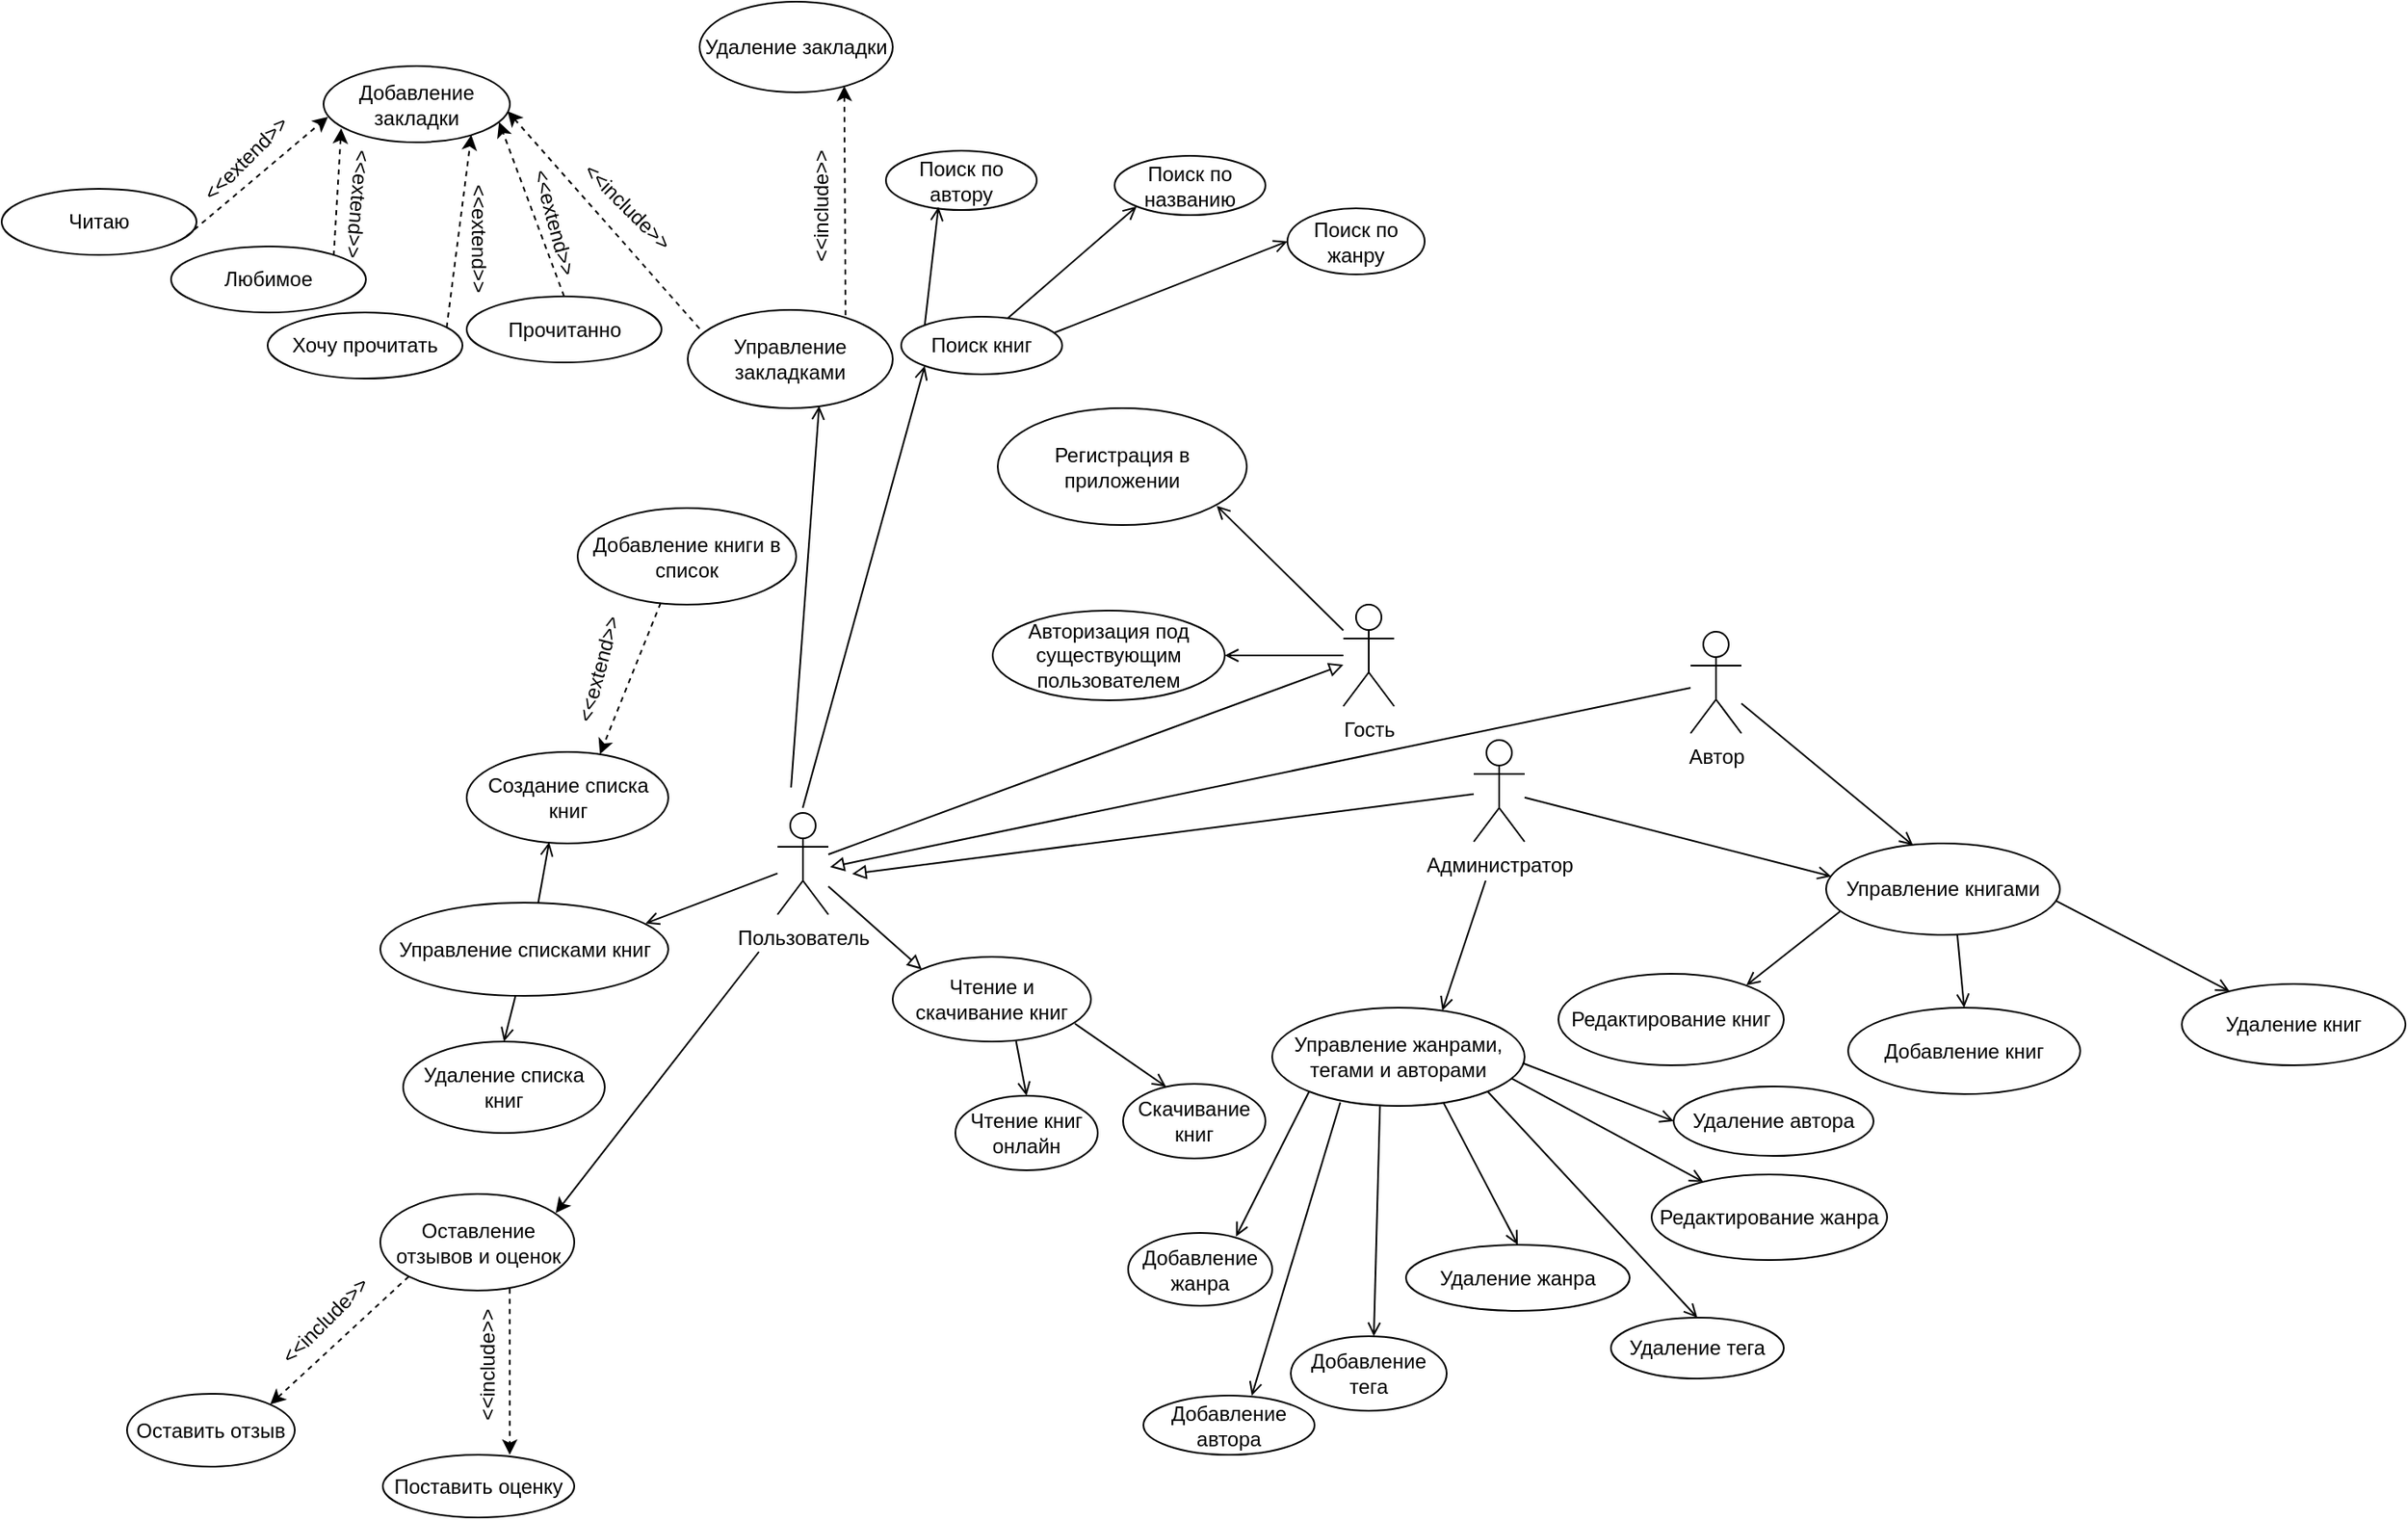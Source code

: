 <mxfile version="24.9.0">
  <diagram name="Страница — 1" id="FpuFNqsItPVQn4xeZ9Ur">
    <mxGraphModel dx="1341" dy="379" grid="0" gridSize="10" guides="1" tooltips="1" connect="1" arrows="1" fold="1" page="0" pageScale="1" pageWidth="827" pageHeight="1169" math="0" shadow="0">
      <root>
        <mxCell id="0" />
        <mxCell id="1" parent="0" />
        <mxCell id="2eWRijvYDjNiIJWqR0ik-3" style="edgeStyle=orthogonalEdgeStyle;rounded=0;orthogonalLoop=1;jettySize=auto;html=1;entryX=1;entryY=0.5;entryDx=0;entryDy=0;endArrow=open;endFill=0;strokeColor=default;align=center;verticalAlign=middle;fontFamily=Helvetica;fontSize=11;fontColor=default;labelBackgroundColor=default;startArrow=none;startFill=0;" parent="1" source="2eWRijvYDjNiIJWqR0ik-1" target="2eWRijvYDjNiIJWqR0ik-2" edge="1">
          <mxGeometry relative="1" as="geometry" />
        </mxCell>
        <mxCell id="2eWRijvYDjNiIJWqR0ik-1" value="Гость" style="shape=umlActor;verticalLabelPosition=bottom;verticalAlign=top;html=1;outlineConnect=0;" parent="1" vertex="1">
          <mxGeometry x="347" y="372" width="30" height="60" as="geometry" />
        </mxCell>
        <mxCell id="2eWRijvYDjNiIJWqR0ik-2" value="Авторизация под существующим пользователем" style="ellipse;whiteSpace=wrap;html=1;" parent="1" vertex="1">
          <mxGeometry x="140" y="375.5" width="137" height="53" as="geometry" />
        </mxCell>
        <mxCell id="2eWRijvYDjNiIJWqR0ik-4" value="Регистрация в приложении" style="ellipse;whiteSpace=wrap;html=1;" parent="1" vertex="1">
          <mxGeometry x="143" y="256" width="147" height="69" as="geometry" />
        </mxCell>
        <mxCell id="2eWRijvYDjNiIJWqR0ik-6" value="Администратор" style="shape=umlActor;verticalLabelPosition=bottom;verticalAlign=top;html=1;outlineConnect=0;" parent="1" vertex="1">
          <mxGeometry x="424" y="452" width="30" height="60" as="geometry" />
        </mxCell>
        <mxCell id="2eWRijvYDjNiIJWqR0ik-16" value="Пользователь" style="shape=umlActor;verticalLabelPosition=bottom;verticalAlign=top;html=1;outlineConnect=0;" parent="1" vertex="1">
          <mxGeometry x="13" y="495" width="30" height="60" as="geometry" />
        </mxCell>
        <mxCell id="NlARgI9Lwy11cCyt6wGb-3" value="Автор" style="shape=umlActor;verticalLabelPosition=bottom;verticalAlign=top;html=1;outlineConnect=0;" parent="1" vertex="1">
          <mxGeometry x="552" y="388" width="30" height="60" as="geometry" />
        </mxCell>
        <mxCell id="NlARgI9Lwy11cCyt6wGb-4" value="Добавление книг" style="ellipse;whiteSpace=wrap;html=1;" parent="1" vertex="1">
          <mxGeometry x="645" y="610" width="137" height="51" as="geometry" />
        </mxCell>
        <mxCell id="NlARgI9Lwy11cCyt6wGb-6" value="Удаление книг" style="ellipse;whiteSpace=wrap;html=1;" parent="1" vertex="1">
          <mxGeometry x="842" y="596" width="132" height="48" as="geometry" />
        </mxCell>
        <mxCell id="NlARgI9Lwy11cCyt6wGb-8" value="Редактирование книг" style="ellipse;whiteSpace=wrap;html=1;" parent="1" vertex="1">
          <mxGeometry x="474" y="590" width="133" height="54" as="geometry" />
        </mxCell>
        <mxCell id="NlARgI9Lwy11cCyt6wGb-10" value="Управление жанрами, тегами и авторами" style="ellipse;whiteSpace=wrap;html=1;" parent="1" vertex="1">
          <mxGeometry x="305" y="610" width="149" height="58" as="geometry" />
        </mxCell>
        <mxCell id="f_kvPtqis9Xx08yiwRj5-8" value="" style="endArrow=none;html=1;rounded=0;endFill=0;startArrow=block;startFill=0;" parent="1" target="NlARgI9Lwy11cCyt6wGb-3" edge="1">
          <mxGeometry width="50" height="50" relative="1" as="geometry">
            <mxPoint x="44" y="527" as="sourcePoint" />
            <mxPoint x="338" y="288" as="targetPoint" />
          </mxGeometry>
        </mxCell>
        <mxCell id="f_kvPtqis9Xx08yiwRj5-9" value="Управление книгами" style="ellipse;whiteSpace=wrap;html=1;" parent="1" vertex="1">
          <mxGeometry x="632" y="513" width="138" height="54" as="geometry" />
        </mxCell>
        <mxCell id="f_kvPtqis9Xx08yiwRj5-11" value="Управление списками книг" style="ellipse;whiteSpace=wrap;html=1;" parent="1" vertex="1">
          <mxGeometry x="-221.5" y="548" width="170" height="55" as="geometry" />
        </mxCell>
        <mxCell id="f_kvPtqis9Xx08yiwRj5-12" value="Создание списка книг" style="ellipse;whiteSpace=wrap;html=1;" parent="1" vertex="1">
          <mxGeometry x="-170.5" y="459" width="119" height="54" as="geometry" />
        </mxCell>
        <mxCell id="f_kvPtqis9Xx08yiwRj5-13" value="Удаление списка книг" style="ellipse;whiteSpace=wrap;html=1;" parent="1" vertex="1">
          <mxGeometry x="-208" y="630" width="119" height="54" as="geometry" />
        </mxCell>
        <mxCell id="f_kvPtqis9Xx08yiwRj5-17" value="Добавление книги в список" style="ellipse;whiteSpace=wrap;html=1;" parent="1" vertex="1">
          <mxGeometry x="-105" y="315" width="129" height="57" as="geometry" />
        </mxCell>
        <mxCell id="f_kvPtqis9Xx08yiwRj5-18" value="" style="endArrow=classic;html=1;rounded=0;entryX=0.661;entryY=0.025;entryDx=0;entryDy=0;dashed=1;entryPerimeter=0;exitX=0.38;exitY=0.982;exitDx=0;exitDy=0;exitPerimeter=0;" parent="1" source="f_kvPtqis9Xx08yiwRj5-17" target="f_kvPtqis9Xx08yiwRj5-12" edge="1">
          <mxGeometry width="50" height="50" relative="1" as="geometry">
            <mxPoint x="-269" y="494" as="sourcePoint" />
            <mxPoint x="26.5" y="587" as="targetPoint" />
          </mxGeometry>
        </mxCell>
        <mxCell id="f_kvPtqis9Xx08yiwRj5-19" value="&amp;lt;&amp;lt;extend&amp;gt;&amp;gt;" style="text;html=1;align=center;verticalAlign=middle;resizable=0;points=[];autosize=1;strokeColor=none;fillColor=none;rotation=-75;" parent="1" vertex="1">
          <mxGeometry x="-133.5" y="398" width="82" height="26" as="geometry" />
        </mxCell>
        <mxCell id="f_kvPtqis9Xx08yiwRj5-21" value="" style="endArrow=none;html=1;rounded=0;exitX=0.5;exitY=0;exitDx=0;exitDy=0;entryX=0.47;entryY=0.994;entryDx=0;entryDy=0;entryPerimeter=0;endFill=0;startArrow=open;startFill=0;strokeColor=default;align=center;verticalAlign=middle;fontFamily=Helvetica;fontSize=11;fontColor=default;labelBackgroundColor=default;" parent="1" source="f_kvPtqis9Xx08yiwRj5-13" target="f_kvPtqis9Xx08yiwRj5-11" edge="1">
          <mxGeometry width="50" height="50" relative="1" as="geometry">
            <mxPoint x="-103.5" y="614" as="sourcePoint" />
            <mxPoint x="-53.5" y="564" as="targetPoint" />
          </mxGeometry>
        </mxCell>
        <mxCell id="f_kvPtqis9Xx08yiwRj5-22" value="" style="endArrow=none;html=1;rounded=0;entryX=0.548;entryY=0.009;entryDx=0;entryDy=0;entryPerimeter=0;exitX=0.409;exitY=0.986;exitDx=0;exitDy=0;exitPerimeter=0;endFill=0;startArrow=open;startFill=0;" parent="1" source="f_kvPtqis9Xx08yiwRj5-12" target="f_kvPtqis9Xx08yiwRj5-11" edge="1">
          <mxGeometry width="50" height="50" relative="1" as="geometry">
            <mxPoint x="-283.5" y="755" as="sourcePoint" />
            <mxPoint x="-233.5" y="705" as="targetPoint" />
          </mxGeometry>
        </mxCell>
        <mxCell id="f_kvPtqis9Xx08yiwRj5-23" value="" style="endArrow=block;html=1;rounded=0;endFill=0;" parent="1" source="2eWRijvYDjNiIJWqR0ik-6" edge="1">
          <mxGeometry width="50" height="50" relative="1" as="geometry">
            <mxPoint x="458" y="503" as="sourcePoint" />
            <mxPoint x="57" y="531" as="targetPoint" />
          </mxGeometry>
        </mxCell>
        <mxCell id="f_kvPtqis9Xx08yiwRj5-25" value="Добавление жанра" style="ellipse;whiteSpace=wrap;html=1;" parent="1" vertex="1">
          <mxGeometry x="220" y="743" width="85" height="43" as="geometry" />
        </mxCell>
        <mxCell id="f_kvPtqis9Xx08yiwRj5-26" value="Удаление жанра" style="ellipse;whiteSpace=wrap;html=1;" parent="1" vertex="1">
          <mxGeometry x="384" y="750" width="132" height="39" as="geometry" />
        </mxCell>
        <mxCell id="f_kvPtqis9Xx08yiwRj5-27" value="Редактирование жанра" style="ellipse;whiteSpace=wrap;html=1;" parent="1" vertex="1">
          <mxGeometry x="529" y="708.5" width="139" height="50.5" as="geometry" />
        </mxCell>
        <mxCell id="f_kvPtqis9Xx08yiwRj5-28" value="" style="endArrow=open;html=1;rounded=0;entryX=0.022;entryY=0.36;entryDx=0;entryDy=0;entryPerimeter=0;endFill=0;strokeColor=default;align=center;verticalAlign=middle;fontFamily=Helvetica;fontSize=11;fontColor=default;labelBackgroundColor=default;startArrow=none;startFill=0;" parent="1" source="2eWRijvYDjNiIJWqR0ik-6" target="f_kvPtqis9Xx08yiwRj5-9" edge="1">
          <mxGeometry width="50" height="50" relative="1" as="geometry">
            <mxPoint x="508" y="515" as="sourcePoint" />
            <mxPoint x="608" y="473" as="targetPoint" />
          </mxGeometry>
        </mxCell>
        <mxCell id="f_kvPtqis9Xx08yiwRj5-29" value="" style="endArrow=open;html=1;rounded=0;entryX=0.879;entryY=0.835;entryDx=0;entryDy=0;entryPerimeter=0;endFill=0;strokeColor=default;align=center;verticalAlign=middle;fontFamily=Helvetica;fontSize=11;fontColor=default;labelBackgroundColor=default;startArrow=none;startFill=0;" parent="1" source="2eWRijvYDjNiIJWqR0ik-1" target="2eWRijvYDjNiIJWqR0ik-4" edge="1">
          <mxGeometry width="50" height="50" relative="1" as="geometry">
            <mxPoint x="251" y="379" as="sourcePoint" />
            <mxPoint x="301" y="329" as="targetPoint" />
          </mxGeometry>
        </mxCell>
        <mxCell id="f_kvPtqis9Xx08yiwRj5-30" value="" style="endArrow=open;html=1;rounded=0;entryX=0.921;entryY=0.223;entryDx=0;entryDy=0;entryPerimeter=0;endFill=0;strokeColor=default;align=center;verticalAlign=middle;fontFamily=Helvetica;fontSize=11;fontColor=default;labelBackgroundColor=default;startArrow=none;startFill=0;" parent="1" source="2eWRijvYDjNiIJWqR0ik-16" target="f_kvPtqis9Xx08yiwRj5-11" edge="1">
          <mxGeometry width="50" height="50" relative="1" as="geometry">
            <mxPoint x="-201" y="597" as="sourcePoint" />
            <mxPoint x="-151" y="547" as="targetPoint" />
          </mxGeometry>
        </mxCell>
        <mxCell id="f_kvPtqis9Xx08yiwRj5-35" value="Управление закладками" style="ellipse;whiteSpace=wrap;html=1;" parent="1" vertex="1">
          <mxGeometry x="-40" y="198" width="121" height="58" as="geometry" />
        </mxCell>
        <mxCell id="f_kvPtqis9Xx08yiwRj5-36" value="Добавление закладки" style="ellipse;whiteSpace=wrap;html=1;" parent="1" vertex="1">
          <mxGeometry x="-255" y="54" width="110" height="45" as="geometry" />
        </mxCell>
        <mxCell id="f_kvPtqis9Xx08yiwRj5-37" value="Удаление закладки" style="ellipse;whiteSpace=wrap;html=1;" parent="1" vertex="1">
          <mxGeometry x="-33" y="16" width="114" height="53.5" as="geometry" />
        </mxCell>
        <mxCell id="f_kvPtqis9Xx08yiwRj5-38" value="" style="endArrow=none;html=1;rounded=0;entryX=0.076;entryY=0.235;entryDx=0;entryDy=0;entryPerimeter=0;exitX=0.987;exitY=0.591;exitDx=0;exitDy=0;exitPerimeter=0;endFill=0;startArrow=classic;startFill=1;dashed=1;" parent="1" source="f_kvPtqis9Xx08yiwRj5-36" target="f_kvPtqis9Xx08yiwRj5-35" edge="1">
          <mxGeometry width="50" height="50" relative="1" as="geometry">
            <mxPoint x="-35" y="760" as="sourcePoint" />
            <mxPoint x="7" y="718" as="targetPoint" />
          </mxGeometry>
        </mxCell>
        <mxCell id="f_kvPtqis9Xx08yiwRj5-39" value="" style="endArrow=none;html=1;rounded=0;exitX=0.749;exitY=0.929;exitDx=0;exitDy=0;exitPerimeter=0;endFill=0;startArrow=classic;startFill=1;strokeColor=default;align=center;verticalAlign=middle;fontFamily=Helvetica;fontSize=11;fontColor=default;labelBackgroundColor=default;entryX=0.77;entryY=0.077;entryDx=0;entryDy=0;entryPerimeter=0;dashed=1;" parent="1" source="f_kvPtqis9Xx08yiwRj5-37" target="f_kvPtqis9Xx08yiwRj5-35" edge="1">
          <mxGeometry width="50" height="50" relative="1" as="geometry">
            <mxPoint x="31.98" y="67.998" as="sourcePoint" />
            <mxPoint x="58" y="204.73" as="targetPoint" />
          </mxGeometry>
        </mxCell>
        <mxCell id="f_kvPtqis9Xx08yiwRj5-42" value="" style="endArrow=classic;html=1;rounded=0;dashed=1;exitX=0.5;exitY=0;exitDx=0;exitDy=0;entryX=0.942;entryY=0.734;entryDx=0;entryDy=0;entryPerimeter=0;" parent="1" source="f_kvPtqis9Xx08yiwRj5-89" target="f_kvPtqis9Xx08yiwRj5-36" edge="1">
          <mxGeometry width="50" height="50" relative="1" as="geometry">
            <mxPoint x="-130" y="233" as="sourcePoint" />
            <mxPoint x="-29" y="283" as="targetPoint" />
          </mxGeometry>
        </mxCell>
        <mxCell id="f_kvPtqis9Xx08yiwRj5-43" value="&amp;lt;&amp;lt;extend&amp;gt;&amp;gt;" style="text;html=1;align=center;verticalAlign=middle;resizable=0;points=[];autosize=1;strokeColor=none;fillColor=none;rotation=75;" parent="1" vertex="1">
          <mxGeometry x="-160" y="133" width="82" height="26" as="geometry" />
        </mxCell>
        <mxCell id="f_kvPtqis9Xx08yiwRj5-44" value="" style="endArrow=open;html=1;rounded=0;entryX=0.641;entryY=0.976;entryDx=0;entryDy=0;endFill=0;entryPerimeter=0;" parent="1" target="f_kvPtqis9Xx08yiwRj5-35" edge="1">
          <mxGeometry width="50" height="50" relative="1" as="geometry">
            <mxPoint x="21" y="480" as="sourcePoint" />
            <mxPoint x="137" y="602" as="targetPoint" />
          </mxGeometry>
        </mxCell>
        <mxCell id="f_kvPtqis9Xx08yiwRj5-45" value="" style="endArrow=open;html=1;rounded=0;entryX=0.372;entryY=0.021;entryDx=0;entryDy=0;entryPerimeter=0;endFill=0;strokeColor=default;align=center;verticalAlign=middle;fontFamily=Helvetica;fontSize=11;fontColor=default;labelBackgroundColor=default;startArrow=none;startFill=0;" parent="1" source="NlARgI9Lwy11cCyt6wGb-3" target="f_kvPtqis9Xx08yiwRj5-9" edge="1">
          <mxGeometry width="50" height="50" relative="1" as="geometry">
            <mxPoint x="659" y="520" as="sourcePoint" />
            <mxPoint x="709" y="470" as="targetPoint" />
          </mxGeometry>
        </mxCell>
        <mxCell id="f_kvPtqis9Xx08yiwRj5-46" value="Чтение и скачивание книг" style="ellipse;whiteSpace=wrap;html=1;" parent="1" vertex="1">
          <mxGeometry x="81" y="580" width="117" height="50" as="geometry" />
        </mxCell>
        <mxCell id="f_kvPtqis9Xx08yiwRj5-47" value="" style="endArrow=open;html=1;rounded=0;exitX=0.679;exitY=0.969;exitDx=0;exitDy=0;exitPerimeter=0;entryX=0.5;entryY=0;entryDx=0;entryDy=0;endFill=0;strokeColor=default;align=center;verticalAlign=middle;fontFamily=Helvetica;fontSize=11;fontColor=default;labelBackgroundColor=default;startArrow=none;startFill=0;" parent="1" source="NlARgI9Lwy11cCyt6wGb-10" target="f_kvPtqis9Xx08yiwRj5-26" edge="1">
          <mxGeometry width="50" height="50" relative="1" as="geometry">
            <mxPoint x="169" y="686" as="sourcePoint" />
            <mxPoint x="219" y="636" as="targetPoint" />
          </mxGeometry>
        </mxCell>
        <mxCell id="f_kvPtqis9Xx08yiwRj5-48" value="" style="endArrow=open;html=1;rounded=0;exitX=0.949;exitY=0.72;exitDx=0;exitDy=0;exitPerimeter=0;endFill=0;strokeColor=default;align=center;verticalAlign=middle;fontFamily=Helvetica;fontSize=11;fontColor=default;labelBackgroundColor=default;startArrow=none;startFill=0;" parent="1" source="NlARgI9Lwy11cCyt6wGb-10" target="f_kvPtqis9Xx08yiwRj5-27" edge="1">
          <mxGeometry width="50" height="50" relative="1" as="geometry">
            <mxPoint x="467" y="711" as="sourcePoint" />
            <mxPoint x="499" y="750" as="targetPoint" />
          </mxGeometry>
        </mxCell>
        <mxCell id="f_kvPtqis9Xx08yiwRj5-49" value="" style="endArrow=open;html=1;rounded=0;exitX=0;exitY=1;exitDx=0;exitDy=0;entryX=0.749;entryY=0.049;entryDx=0;entryDy=0;endFill=0;entryPerimeter=0;strokeColor=default;align=center;verticalAlign=middle;fontFamily=Helvetica;fontSize=11;fontColor=default;labelBackgroundColor=default;startArrow=none;startFill=0;" parent="1" source="NlARgI9Lwy11cCyt6wGb-10" target="f_kvPtqis9Xx08yiwRj5-25" edge="1">
          <mxGeometry width="50" height="50" relative="1" as="geometry">
            <mxPoint x="439" y="731" as="sourcePoint" />
            <mxPoint x="471" y="770" as="targetPoint" />
          </mxGeometry>
        </mxCell>
        <mxCell id="f_kvPtqis9Xx08yiwRj5-50" value="" style="endArrow=open;html=1;rounded=0;exitX=0.059;exitY=0.745;exitDx=0;exitDy=0;exitPerimeter=0;entryX=0.834;entryY=0.125;entryDx=0;entryDy=0;entryPerimeter=0;endFill=0;strokeColor=default;align=center;verticalAlign=middle;fontFamily=Helvetica;fontSize=11;fontColor=default;labelBackgroundColor=default;startArrow=none;startFill=0;" parent="1" source="f_kvPtqis9Xx08yiwRj5-9" target="NlARgI9Lwy11cCyt6wGb-8" edge="1">
          <mxGeometry width="50" height="50" relative="1" as="geometry">
            <mxPoint x="613" y="626" as="sourcePoint" />
            <mxPoint x="663" y="576" as="targetPoint" />
          </mxGeometry>
        </mxCell>
        <mxCell id="f_kvPtqis9Xx08yiwRj5-51" value="" style="endArrow=open;html=1;rounded=0;exitX=0.561;exitY=0.993;exitDx=0;exitDy=0;exitPerimeter=0;entryX=0.5;entryY=0;entryDx=0;entryDy=0;endFill=0;strokeColor=default;align=center;verticalAlign=middle;fontFamily=Helvetica;fontSize=11;fontColor=default;labelBackgroundColor=default;startArrow=none;startFill=0;" parent="1" source="f_kvPtqis9Xx08yiwRj5-9" target="NlARgI9Lwy11cCyt6wGb-4" edge="1">
          <mxGeometry width="50" height="50" relative="1" as="geometry">
            <mxPoint x="732" y="579" as="sourcePoint" />
            <mxPoint x="677" y="623" as="targetPoint" />
          </mxGeometry>
        </mxCell>
        <mxCell id="f_kvPtqis9Xx08yiwRj5-52" value="" style="endArrow=open;html=1;rounded=0;exitX=0.982;exitY=0.626;exitDx=0;exitDy=0;exitPerimeter=0;endFill=0;strokeColor=default;align=center;verticalAlign=middle;fontFamily=Helvetica;fontSize=11;fontColor=default;labelBackgroundColor=default;startArrow=none;startFill=0;" parent="1" source="f_kvPtqis9Xx08yiwRj5-9" target="NlARgI9Lwy11cCyt6wGb-6" edge="1">
          <mxGeometry width="50" height="50" relative="1" as="geometry">
            <mxPoint x="660" y="573" as="sourcePoint" />
            <mxPoint x="605" y="617" as="targetPoint" />
          </mxGeometry>
        </mxCell>
        <mxCell id="f_kvPtqis9Xx08yiwRj5-53" value="Чтение книг онлайн" style="ellipse;whiteSpace=wrap;html=1;" parent="1" vertex="1">
          <mxGeometry x="118" y="662" width="84" height="44" as="geometry" />
        </mxCell>
        <mxCell id="f_kvPtqis9Xx08yiwRj5-54" value="" style="endArrow=none;html=1;rounded=0;exitX=0.5;exitY=0;exitDx=0;exitDy=0;endFill=0;startArrow=open;startFill=0;entryX=0.622;entryY=0.992;entryDx=0;entryDy=0;entryPerimeter=0;strokeColor=default;align=center;verticalAlign=middle;fontFamily=Helvetica;fontSize=11;fontColor=default;labelBackgroundColor=default;" parent="1" source="f_kvPtqis9Xx08yiwRj5-53" target="f_kvPtqis9Xx08yiwRj5-46" edge="1">
          <mxGeometry width="50" height="50" relative="1" as="geometry">
            <mxPoint x="202" y="687" as="sourcePoint" />
            <mxPoint x="157" y="633" as="targetPoint" />
          </mxGeometry>
        </mxCell>
        <mxCell id="f_kvPtqis9Xx08yiwRj5-55" value="Скачивание книг" style="ellipse;whiteSpace=wrap;html=1;" parent="1" vertex="1">
          <mxGeometry x="217" y="655" width="84" height="44" as="geometry" />
        </mxCell>
        <mxCell id="f_kvPtqis9Xx08yiwRj5-57" value="" style="endArrow=none;html=1;rounded=0;exitX=0.302;exitY=0.038;exitDx=0;exitDy=0;endFill=0;startArrow=open;startFill=0;entryX=0.919;entryY=0.788;entryDx=0;entryDy=0;entryPerimeter=0;exitPerimeter=0;strokeColor=default;align=center;verticalAlign=middle;fontFamily=Helvetica;fontSize=11;fontColor=default;labelBackgroundColor=default;" parent="1" source="f_kvPtqis9Xx08yiwRj5-55" target="f_kvPtqis9Xx08yiwRj5-46" edge="1">
          <mxGeometry width="50" height="50" relative="1" as="geometry">
            <mxPoint x="236" y="655" as="sourcePoint" />
            <mxPoint x="233" y="626" as="targetPoint" />
          </mxGeometry>
        </mxCell>
        <mxCell id="f_kvPtqis9Xx08yiwRj5-58" value="" style="endArrow=none;html=1;rounded=0;exitX=0;exitY=0;exitDx=0;exitDy=0;endFill=0;startArrow=block;startFill=0;" parent="1" source="f_kvPtqis9Xx08yiwRj5-46" target="2eWRijvYDjNiIJWqR0ik-16" edge="1">
          <mxGeometry width="50" height="50" relative="1" as="geometry">
            <mxPoint x="180" y="682" as="sourcePoint" />
            <mxPoint x="177" y="653" as="targetPoint" />
          </mxGeometry>
        </mxCell>
        <mxCell id="f_kvPtqis9Xx08yiwRj5-59" value="Поиск книг" style="ellipse;whiteSpace=wrap;html=1;" parent="1" vertex="1">
          <mxGeometry x="86" y="202" width="95" height="34" as="geometry" />
        </mxCell>
        <mxCell id="f_kvPtqis9Xx08yiwRj5-60" value="" style="endArrow=open;html=1;rounded=0;entryX=0;entryY=1;entryDx=0;entryDy=0;endFill=0;strokeColor=default;align=center;verticalAlign=middle;fontFamily=Helvetica;fontSize=11;fontColor=default;labelBackgroundColor=default;startArrow=none;startFill=0;" parent="1" target="f_kvPtqis9Xx08yiwRj5-59" edge="1">
          <mxGeometry width="50" height="50" relative="1" as="geometry">
            <mxPoint x="27.896" y="492" as="sourcePoint" />
            <mxPoint x="20" y="411" as="targetPoint" />
          </mxGeometry>
        </mxCell>
        <mxCell id="f_kvPtqis9Xx08yiwRj5-61" value="Поиск по названию" style="ellipse;whiteSpace=wrap;html=1;" parent="1" vertex="1">
          <mxGeometry x="212" y="107" width="89" height="35" as="geometry" />
        </mxCell>
        <mxCell id="f_kvPtqis9Xx08yiwRj5-62" value="Поиск по автору" style="ellipse;whiteSpace=wrap;html=1;" parent="1" vertex="1">
          <mxGeometry x="77" y="104" width="89" height="35" as="geometry" />
        </mxCell>
        <mxCell id="f_kvPtqis9Xx08yiwRj5-63" value="Поиск по жанру" style="ellipse;whiteSpace=wrap;html=1;" parent="1" vertex="1">
          <mxGeometry x="314" y="138" width="81" height="39" as="geometry" />
        </mxCell>
        <mxCell id="f_kvPtqis9Xx08yiwRj5-64" value="" style="endArrow=open;html=1;rounded=0;exitX=0;exitY=0;exitDx=0;exitDy=0;entryX=0.348;entryY=0.948;entryDx=0;entryDy=0;entryPerimeter=0;endFill=0;strokeColor=default;align=center;verticalAlign=middle;fontFamily=Helvetica;fontSize=11;fontColor=default;labelBackgroundColor=default;startArrow=none;startFill=0;" parent="1" source="f_kvPtqis9Xx08yiwRj5-59" target="f_kvPtqis9Xx08yiwRj5-62" edge="1">
          <mxGeometry width="50" height="50" relative="1" as="geometry">
            <mxPoint x="97" y="193" as="sourcePoint" />
            <mxPoint x="147" y="143" as="targetPoint" />
          </mxGeometry>
        </mxCell>
        <mxCell id="f_kvPtqis9Xx08yiwRj5-65" value="" style="endArrow=open;html=1;rounded=0;entryX=0;entryY=1;entryDx=0;entryDy=0;endFill=0;exitX=0.664;exitY=0.022;exitDx=0;exitDy=0;exitPerimeter=0;strokeColor=default;align=center;verticalAlign=middle;fontFamily=Helvetica;fontSize=11;fontColor=default;labelBackgroundColor=default;startArrow=none;startFill=0;" parent="1" source="f_kvPtqis9Xx08yiwRj5-59" target="f_kvPtqis9Xx08yiwRj5-61" edge="1">
          <mxGeometry width="50" height="50" relative="1" as="geometry">
            <mxPoint x="144" y="202" as="sourcePoint" />
            <mxPoint x="171.5" y="120" as="targetPoint" />
          </mxGeometry>
        </mxCell>
        <mxCell id="f_kvPtqis9Xx08yiwRj5-66" value="" style="endArrow=open;html=1;rounded=0;exitX=0.947;exitY=0.283;exitDx=0;exitDy=0;entryX=0;entryY=0.5;entryDx=0;entryDy=0;endFill=0;exitPerimeter=0;strokeColor=default;align=center;verticalAlign=middle;fontFamily=Helvetica;fontSize=11;fontColor=default;labelBackgroundColor=default;startArrow=none;startFill=0;" parent="1" source="f_kvPtqis9Xx08yiwRj5-59" target="f_kvPtqis9Xx08yiwRj5-63" edge="1">
          <mxGeometry width="50" height="50" relative="1" as="geometry">
            <mxPoint x="120" y="227" as="sourcePoint" />
            <mxPoint x="128" y="157" as="targetPoint" />
          </mxGeometry>
        </mxCell>
        <mxCell id="f_kvPtqis9Xx08yiwRj5-68" value="Добавление тега" style="ellipse;whiteSpace=wrap;html=1;" parent="1" vertex="1">
          <mxGeometry x="316" y="804" width="92" height="44" as="geometry" />
        </mxCell>
        <mxCell id="f_kvPtqis9Xx08yiwRj5-69" value="" style="endArrow=open;html=1;rounded=0;exitX=0.427;exitY=1.002;exitDx=0;exitDy=0;exitPerimeter=0;endFill=0;strokeColor=default;align=center;verticalAlign=middle;fontFamily=Helvetica;fontSize=11;fontColor=default;labelBackgroundColor=default;startArrow=none;startFill=0;" parent="1" source="NlARgI9Lwy11cCyt6wGb-10" edge="1">
          <mxGeometry width="50" height="50" relative="1" as="geometry">
            <mxPoint x="364" y="768" as="sourcePoint" />
            <mxPoint x="365" y="804" as="targetPoint" />
          </mxGeometry>
        </mxCell>
        <mxCell id="f_kvPtqis9Xx08yiwRj5-70" value="Оставление отзывов и оценок" style="ellipse;whiteSpace=wrap;html=1;" parent="1" vertex="1">
          <mxGeometry x="-221.5" y="720" width="114.5" height="57" as="geometry" />
        </mxCell>
        <mxCell id="f_kvPtqis9Xx08yiwRj5-71" value="" style="endArrow=classic;html=1;rounded=0;entryX=0.904;entryY=0.198;entryDx=0;entryDy=0;entryPerimeter=0;" parent="1" target="f_kvPtqis9Xx08yiwRj5-70" edge="1">
          <mxGeometry width="50" height="50" relative="1" as="geometry">
            <mxPoint x="2" y="577" as="sourcePoint" />
            <mxPoint x="-15" y="629" as="targetPoint" />
          </mxGeometry>
        </mxCell>
        <mxCell id="f_kvPtqis9Xx08yiwRj5-72" value="Оставить отзыв" style="ellipse;whiteSpace=wrap;html=1;" parent="1" vertex="1">
          <mxGeometry x="-371" y="838" width="99" height="43" as="geometry" />
        </mxCell>
        <mxCell id="f_kvPtqis9Xx08yiwRj5-75" value="" style="endArrow=classic;html=1;rounded=0;entryX=1;entryY=0;entryDx=0;entryDy=0;dashed=1;exitX=0;exitY=1;exitDx=0;exitDy=0;" parent="1" source="f_kvPtqis9Xx08yiwRj5-70" target="f_kvPtqis9Xx08yiwRj5-72" edge="1">
          <mxGeometry width="50" height="50" relative="1" as="geometry">
            <mxPoint x="-314" y="720" as="sourcePoint" />
            <mxPoint x="-339" y="809" as="targetPoint" />
          </mxGeometry>
        </mxCell>
        <mxCell id="f_kvPtqis9Xx08yiwRj5-76" value="&amp;lt;&amp;lt;include&amp;gt;&amp;gt;" style="text;html=1;align=center;verticalAlign=middle;resizable=0;points=[];autosize=1;strokeColor=none;fillColor=none;rotation=-45;" parent="1" vertex="1">
          <mxGeometry x="-296" y="782.25" width="84" height="26" as="geometry" />
        </mxCell>
        <mxCell id="f_kvPtqis9Xx08yiwRj5-77" value="Поставить оценку" style="ellipse;whiteSpace=wrap;html=1;" parent="1" vertex="1">
          <mxGeometry x="-220" y="874" width="113" height="37" as="geometry" />
        </mxCell>
        <mxCell id="f_kvPtqis9Xx08yiwRj5-78" value="" style="endArrow=classic;html=1;rounded=0;entryX=0.663;entryY=0;entryDx=0;entryDy=0;dashed=1;exitX=0.667;exitY=0.981;exitDx=0;exitDy=0;exitPerimeter=0;entryPerimeter=0;" parent="1" source="f_kvPtqis9Xx08yiwRj5-70" target="f_kvPtqis9Xx08yiwRj5-77" edge="1">
          <mxGeometry width="50" height="50" relative="1" as="geometry">
            <mxPoint x="-129" y="788.5" as="sourcePoint" />
            <mxPoint x="-210" y="863.5" as="targetPoint" />
          </mxGeometry>
        </mxCell>
        <mxCell id="f_kvPtqis9Xx08yiwRj5-79" value="&amp;lt;&amp;lt;include&amp;gt;&amp;gt;" style="text;html=1;align=center;verticalAlign=middle;resizable=0;points=[];autosize=1;strokeColor=none;fillColor=none;rotation=-90;" parent="1" vertex="1">
          <mxGeometry x="-200" y="808.25" width="84" height="26" as="geometry" />
        </mxCell>
        <mxCell id="f_kvPtqis9Xx08yiwRj5-80" value="" style="endArrow=block;html=1;rounded=0;endFill=0;" parent="1" source="2eWRijvYDjNiIJWqR0ik-16" target="2eWRijvYDjNiIJWqR0ik-1" edge="1">
          <mxGeometry width="50" height="50" relative="1" as="geometry">
            <mxPoint x="105" y="498" as="sourcePoint" />
            <mxPoint x="155" y="448" as="targetPoint" />
          </mxGeometry>
        </mxCell>
        <mxCell id="f_kvPtqis9Xx08yiwRj5-82" value="Удаление тега" style="ellipse;whiteSpace=wrap;html=1;" parent="1" vertex="1">
          <mxGeometry x="505" y="793" width="102" height="36" as="geometry" />
        </mxCell>
        <mxCell id="f_kvPtqis9Xx08yiwRj5-83" value="" style="endArrow=open;html=1;rounded=0;exitX=1;exitY=1;exitDx=0;exitDy=0;entryX=0.5;entryY=0;entryDx=0;entryDy=0;endFill=0;" parent="1" source="NlARgI9Lwy11cCyt6wGb-10" target="f_kvPtqis9Xx08yiwRj5-82" edge="1">
          <mxGeometry width="50" height="50" relative="1" as="geometry">
            <mxPoint x="661" y="826" as="sourcePoint" />
            <mxPoint x="711" y="776" as="targetPoint" />
          </mxGeometry>
        </mxCell>
        <mxCell id="f_kvPtqis9Xx08yiwRj5-84" value="Добавление автора" style="ellipse;whiteSpace=wrap;html=1;" parent="1" vertex="1">
          <mxGeometry x="229" y="839" width="101" height="35" as="geometry" />
        </mxCell>
        <mxCell id="f_kvPtqis9Xx08yiwRj5-85" value="" style="endArrow=open;html=1;rounded=0;exitX=0.27;exitY=0.963;exitDx=0;exitDy=0;exitPerimeter=0;entryX=0.633;entryY=0.005;entryDx=0;entryDy=0;entryPerimeter=0;endFill=0;" parent="1" source="NlARgI9Lwy11cCyt6wGb-10" target="f_kvPtqis9Xx08yiwRj5-84" edge="1">
          <mxGeometry width="50" height="50" relative="1" as="geometry">
            <mxPoint x="248" y="826" as="sourcePoint" />
            <mxPoint x="298" y="776" as="targetPoint" />
          </mxGeometry>
        </mxCell>
        <mxCell id="f_kvPtqis9Xx08yiwRj5-86" value="Удаление автора" style="ellipse;whiteSpace=wrap;html=1;" parent="1" vertex="1">
          <mxGeometry x="542" y="656.5" width="118" height="41" as="geometry" />
        </mxCell>
        <mxCell id="f_kvPtqis9Xx08yiwRj5-87" value="" style="endArrow=open;html=1;rounded=0;exitX=0.993;exitY=0.565;exitDx=0;exitDy=0;exitPerimeter=0;entryX=0;entryY=0.5;entryDx=0;entryDy=0;endFill=0;" parent="1" source="NlARgI9Lwy11cCyt6wGb-10" target="f_kvPtqis9Xx08yiwRj5-86" edge="1">
          <mxGeometry width="50" height="50" relative="1" as="geometry">
            <mxPoint x="467" y="678" as="sourcePoint" />
            <mxPoint x="517" y="628" as="targetPoint" />
          </mxGeometry>
        </mxCell>
        <mxCell id="f_kvPtqis9Xx08yiwRj5-88" value="" style="endArrow=open;html=1;rounded=0;entryX=0.674;entryY=0.03;entryDx=0;entryDy=0;entryPerimeter=0;endFill=0;" parent="1" target="NlARgI9Lwy11cCyt6wGb-10" edge="1">
          <mxGeometry width="50" height="50" relative="1" as="geometry">
            <mxPoint x="431" y="535" as="sourcePoint" />
            <mxPoint x="417" y="554" as="targetPoint" />
          </mxGeometry>
        </mxCell>
        <mxCell id="f_kvPtqis9Xx08yiwRj5-89" value="Прочитанно" style="ellipse;whiteSpace=wrap;html=1;" parent="1" vertex="1">
          <mxGeometry x="-170.5" y="190" width="115" height="39" as="geometry" />
        </mxCell>
        <mxCell id="f_kvPtqis9Xx08yiwRj5-90" value="Хочу прочитать" style="ellipse;whiteSpace=wrap;html=1;" parent="1" vertex="1">
          <mxGeometry x="-288" y="199.5" width="115" height="39" as="geometry" />
        </mxCell>
        <mxCell id="f_kvPtqis9Xx08yiwRj5-91" value="" style="endArrow=classic;html=1;rounded=0;entryX=0.793;entryY=0.903;entryDx=0;entryDy=0;dashed=1;entryPerimeter=0;exitX=0.919;exitY=0.227;exitDx=0;exitDy=0;exitPerimeter=0;" parent="1" source="f_kvPtqis9Xx08yiwRj5-90" target="f_kvPtqis9Xx08yiwRj5-36" edge="1">
          <mxGeometry width="50" height="50" relative="1" as="geometry">
            <mxPoint x="-180" y="229" as="sourcePoint" />
            <mxPoint x="-87" y="317" as="targetPoint" />
          </mxGeometry>
        </mxCell>
        <mxCell id="f_kvPtqis9Xx08yiwRj5-92" value="&amp;lt;&amp;lt;extend&amp;gt;&amp;gt;" style="text;html=1;align=center;verticalAlign=middle;resizable=0;points=[];autosize=1;strokeColor=none;fillColor=none;rotation=90;" parent="1" vertex="1">
          <mxGeometry x="-204.5" y="142" width="82" height="26" as="geometry" />
        </mxCell>
        <mxCell id="f_kvPtqis9Xx08yiwRj5-93" value="Любимое" style="ellipse;whiteSpace=wrap;html=1;" parent="1" vertex="1">
          <mxGeometry x="-345" y="160.5" width="115" height="39" as="geometry" />
        </mxCell>
        <mxCell id="f_kvPtqis9Xx08yiwRj5-94" value="" style="endArrow=classic;html=1;rounded=0;entryX=0.095;entryY=0.818;entryDx=0;entryDy=0;dashed=1;entryPerimeter=0;" parent="1" target="f_kvPtqis9Xx08yiwRj5-36" edge="1">
          <mxGeometry width="50" height="50" relative="1" as="geometry">
            <mxPoint x="-249" y="166" as="sourcePoint" />
            <mxPoint x="-122" y="383" as="targetPoint" />
          </mxGeometry>
        </mxCell>
        <mxCell id="f_kvPtqis9Xx08yiwRj5-95" value="&amp;lt;&amp;lt;extend&amp;gt;&amp;gt;" style="text;html=1;align=center;verticalAlign=middle;resizable=0;points=[];autosize=1;strokeColor=none;fillColor=none;rotation=95;" parent="1" vertex="1">
          <mxGeometry x="-276" y="122" width="82" height="26" as="geometry" />
        </mxCell>
        <mxCell id="f_kvPtqis9Xx08yiwRj5-96" value="Читаю" style="ellipse;whiteSpace=wrap;html=1;" parent="1" vertex="1">
          <mxGeometry x="-445" y="126.5" width="115" height="39" as="geometry" />
        </mxCell>
        <mxCell id="f_kvPtqis9Xx08yiwRj5-97" value="" style="endArrow=classic;html=1;rounded=0;dashed=1;exitX=0.948;exitY=0.719;exitDx=0;exitDy=0;exitPerimeter=0;entryX=0.024;entryY=0.666;entryDx=0;entryDy=0;entryPerimeter=0;" parent="1" source="f_kvPtqis9Xx08yiwRj5-96" target="f_kvPtqis9Xx08yiwRj5-36" edge="1">
          <mxGeometry width="50" height="50" relative="1" as="geometry">
            <mxPoint x="-210" y="326" as="sourcePoint" />
            <mxPoint x="-167" y="371" as="targetPoint" />
          </mxGeometry>
        </mxCell>
        <mxCell id="f_kvPtqis9Xx08yiwRj5-98" value="&amp;lt;&amp;lt;extend&amp;gt;&amp;gt;" style="text;html=1;align=center;verticalAlign=middle;resizable=0;points=[];autosize=1;strokeColor=none;fillColor=none;rotation=-45;" parent="1" vertex="1">
          <mxGeometry x="-342" y="96" width="82" height="26" as="geometry" />
        </mxCell>
        <mxCell id="A2Evy-cfN4QG9ZRIv8ZK-1" value="&amp;lt;&amp;lt;include&amp;gt;&amp;gt;" style="text;html=1;align=center;verticalAlign=middle;resizable=0;points=[];autosize=1;strokeColor=none;fillColor=none;rotation=-90;" parent="1" vertex="1">
          <mxGeometry x="-3" y="124" width="84" height="26" as="geometry" />
        </mxCell>
        <mxCell id="A2Evy-cfN4QG9ZRIv8ZK-3" value="&amp;lt;&amp;lt;include&amp;gt;&amp;gt;" style="text;html=1;align=center;verticalAlign=middle;resizable=0;points=[];autosize=1;strokeColor=none;fillColor=none;rotation=45;" parent="1" vertex="1">
          <mxGeometry x="-118" y="124" width="84" height="26" as="geometry" />
        </mxCell>
      </root>
    </mxGraphModel>
  </diagram>
</mxfile>
